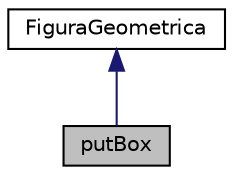 digraph "putBox"
{
 // LATEX_PDF_SIZE
  edge [fontname="Helvetica",fontsize="10",labelfontname="Helvetica",labelfontsize="10"];
  node [fontname="Helvetica",fontsize="10",shape=record];
  Node1 [label="putBox",height=0.2,width=0.4,color="black", fillcolor="grey75", style="filled", fontcolor="black",tooltip="The putBox class."];
  Node2 -> Node1 [dir="back",color="midnightblue",fontsize="10",style="solid"];
  Node2 [label="FiguraGeometrica",height=0.2,width=0.4,color="black", fillcolor="white", style="filled",URL="$class_figura_geometrica.html",tooltip="Classe FiguraGeometrica: Classe abstrata, ainda não foi definida completamente pelo sistema...."];
}
